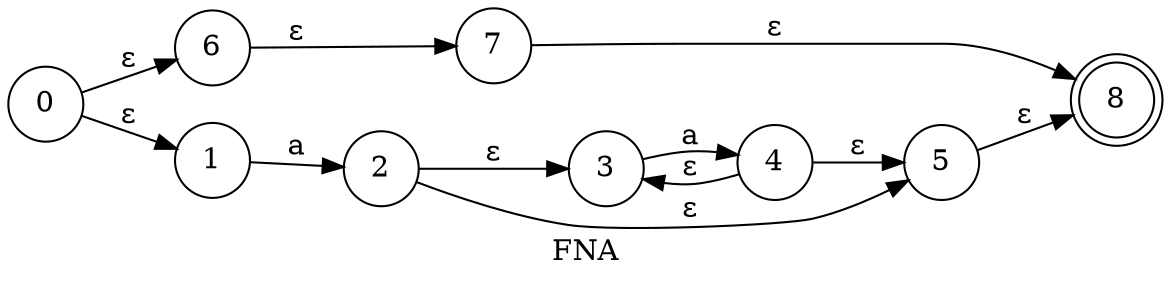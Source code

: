 // AFN
digraph {
	rankdir=LR
	label=FNA
	2417075462208 [label=0 shape=circle]
	2417075465664 [label=6 shape=circle]
	2417075465568 [label=7 shape=circle]
	2417075465472 [label=8 shape=doublecircle]
	2417075465568 -> 2417075465472 [label="ε"]
	2417075465664 -> 2417075465568 [label="ε"]
	2417075462208 -> 2417075465664 [label="ε"]
	2417075463360 [label=1 shape=circle]
	2417075466048 [label=2 shape=circle]
	2417075465952 [label=3 shape=circle]
	2417075465856 [label=4 shape=circle]
	2417075465856 -> 2417075465952 [label="ε"]
	2417075465760 [label=5 shape=circle]
	2417075465760 -> 2417075465472 [label="ε"]
	2417075465856 -> 2417075465760 [label="ε"]
	2417075465952 -> 2417075465856 [label=a]
	2417075466048 -> 2417075465952 [label="ε"]
	2417075466048 -> 2417075465760 [label="ε"]
	2417075463360 -> 2417075466048 [label=a]
	2417075462208 -> 2417075463360 [label="ε"]
}
